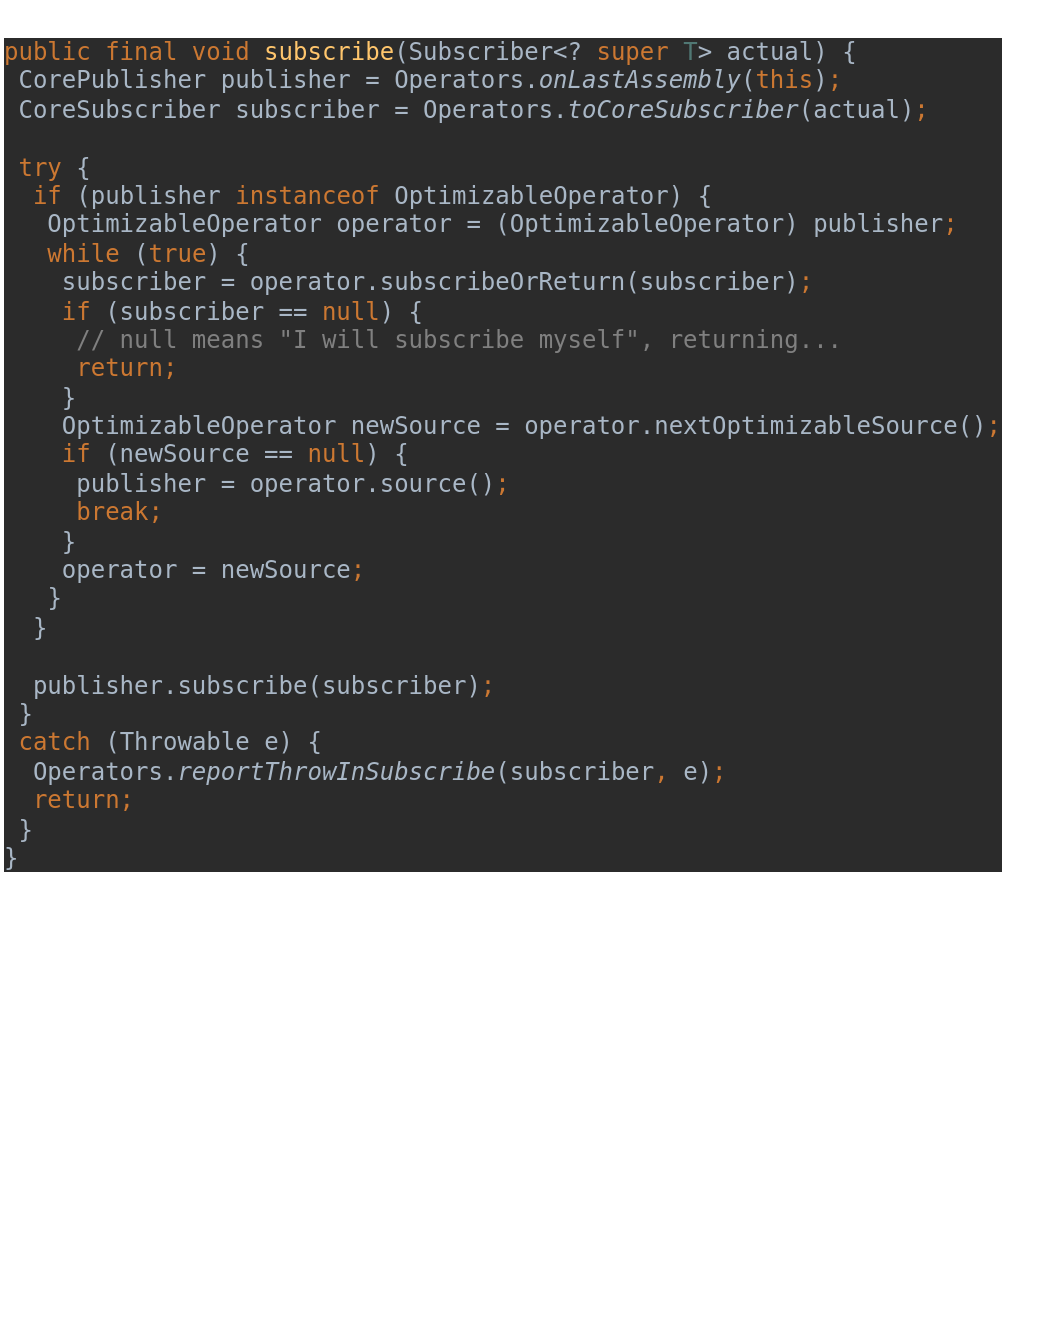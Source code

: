 <mxfile version="14.4.9" type="github">
  <diagram id="cBVS3EAAvKyXNBBs6_dT" name="Page-1">
    <mxGraphModel dx="599" dy="700" grid="1" gridSize="10" guides="1" tooltips="1" connect="1" arrows="1" fold="1" page="1" pageScale="1" pageWidth="850" pageHeight="1100" math="0" shadow="0">
      <root>
        <mxCell id="0" />
        <mxCell id="1" parent="0" />
        <mxCell id="tRnzTcPrwXnXobdImTXJ-1" value="&lt;pre style=&quot;font-style: normal ; font-weight: normal ; letter-spacing: normal ; text-indent: 0px ; text-transform: none ; word-spacing: 0px ; text-decoration: none ; background-color: rgb(43 , 43 , 43) ; color: rgb(169 , 183 , 198) ; font-family: &amp;quot;jetbrains mono&amp;quot; , monospace&quot;&gt;&lt;span style=&quot;color: rgb(204 , 120 , 50)&quot;&gt;public final void &lt;/span&gt;&lt;span style=&quot;color: rgb(255 , 198 , 109)&quot;&gt;subscribe&lt;/span&gt;(Subscriber&amp;lt;? &lt;span style=&quot;color: rgb(204 , 120 , 50)&quot;&gt;super &lt;/span&gt;&lt;span style=&quot;color: rgb(80 , 120 , 116)&quot;&gt;T&lt;/span&gt;&amp;gt; actual) {&lt;br&gt; CorePublisher publisher = Operators.&lt;span style=&quot;font-style: italic&quot;&gt;onLastAssembly&lt;/span&gt;(&lt;span style=&quot;color: rgb(204 , 120 , 50)&quot;&gt;this&lt;/span&gt;)&lt;span style=&quot;color: rgb(204 , 120 , 50)&quot;&gt;;&lt;br&gt;&lt;/span&gt;&lt;span style=&quot;color: rgb(204 , 120 , 50)&quot;&gt; &lt;/span&gt;CoreSubscriber subscriber = Operators.&lt;span style=&quot;font-style: italic&quot;&gt;toCoreSubscriber&lt;/span&gt;(actual)&lt;span style=&quot;color: rgb(204 , 120 , 50)&quot;&gt;;&lt;br&gt;&lt;/span&gt;&lt;span style=&quot;color: rgb(204 , 120 , 50)&quot;&gt;&lt;br&gt;&lt;/span&gt;&lt;span style=&quot;color: rgb(204 , 120 , 50)&quot;&gt; try &lt;/span&gt;{&lt;br&gt;  &lt;span style=&quot;color: rgb(204 , 120 , 50)&quot;&gt;if &lt;/span&gt;(publisher &lt;span style=&quot;color: rgb(204 , 120 , 50)&quot;&gt;instanceof &lt;/span&gt;OptimizableOperator) {&lt;br&gt;   OptimizableOperator operator = (OptimizableOperator) publisher&lt;span style=&quot;color: rgb(204 , 120 , 50)&quot;&gt;;&lt;br&gt;&lt;/span&gt;&lt;span style=&quot;color: rgb(204 , 120 , 50)&quot;&gt;   while &lt;/span&gt;(&lt;span style=&quot;color: rgb(204 , 120 , 50)&quot;&gt;true&lt;/span&gt;) {&lt;br&gt;    subscriber = operator.subscribeOrReturn(subscriber)&lt;span style=&quot;color: rgb(204 , 120 , 50)&quot;&gt;;&lt;br&gt;&lt;/span&gt;&lt;span style=&quot;color: rgb(204 , 120 , 50)&quot;&gt;    if &lt;/span&gt;(subscriber == &lt;span style=&quot;color: rgb(204 , 120 , 50)&quot;&gt;null&lt;/span&gt;) {&lt;br&gt;     &lt;span style=&quot;color: rgb(128 , 128 , 128)&quot;&gt;// null means &quot;I will subscribe myself&quot;, returning...&lt;br&gt;&lt;/span&gt;&lt;span style=&quot;color: rgb(128 , 128 , 128)&quot;&gt;     &lt;/span&gt;&lt;span style=&quot;color: rgb(204 , 120 , 50)&quot;&gt;return;&lt;br&gt;&lt;/span&gt;&lt;span style=&quot;color: rgb(204 , 120 , 50)&quot;&gt;    &lt;/span&gt;}&lt;br&gt;    OptimizableOperator newSource = operator.nextOptimizableSource()&lt;span style=&quot;color: rgb(204 , 120 , 50)&quot;&gt;;&lt;br&gt;&lt;/span&gt;&lt;span style=&quot;color: rgb(204 , 120 , 50)&quot;&gt;    if &lt;/span&gt;(newSource == &lt;span style=&quot;color: rgb(204 , 120 , 50)&quot;&gt;null&lt;/span&gt;) {&lt;br&gt;     publisher = operator.source()&lt;span style=&quot;color: rgb(204 , 120 , 50)&quot;&gt;;&lt;br&gt;&lt;/span&gt;&lt;span style=&quot;color: rgb(204 , 120 , 50)&quot;&gt;     break;&lt;br&gt;&lt;/span&gt;&lt;span style=&quot;color: rgb(204 , 120 , 50)&quot;&gt;    &lt;/span&gt;}&lt;br&gt;    operator = newSource&lt;span style=&quot;color: rgb(204 , 120 , 50)&quot;&gt;;&lt;br&gt;&lt;/span&gt;&lt;span style=&quot;color: rgb(204 , 120 , 50)&quot;&gt;   &lt;/span&gt;}&lt;br&gt;  }&lt;br&gt;&lt;br&gt;  publisher.subscribe(subscriber)&lt;span style=&quot;color: rgb(204 , 120 , 50)&quot;&gt;;&lt;br&gt;&lt;/span&gt;&lt;span style=&quot;color: rgb(204 , 120 , 50)&quot;&gt; &lt;/span&gt;}&lt;br&gt; &lt;span style=&quot;color: rgb(204 , 120 , 50)&quot;&gt;catch &lt;/span&gt;(Throwable e) {&lt;br&gt;  Operators.&lt;span style=&quot;font-style: italic&quot;&gt;reportThrowInSubscribe&lt;/span&gt;(subscriber&lt;span style=&quot;color: rgb(204 , 120 , 50)&quot;&gt;, &lt;/span&gt;e)&lt;span style=&quot;color: rgb(204 , 120 , 50)&quot;&gt;;&lt;br&gt;&lt;/span&gt;&lt;span style=&quot;color: rgb(204 , 120 , 50)&quot;&gt;  return;&lt;br&gt;&lt;/span&gt;&lt;span style=&quot;color: rgb(204 , 120 , 50)&quot;&gt; &lt;/span&gt;}&lt;br&gt;}&lt;/pre&gt;" style="text;whiteSpace=wrap;html=1;" vertex="1" parent="1">
          <mxGeometry x="190" y="170" width="520" height="450" as="geometry" />
        </mxCell>
        <mxCell id="tRnzTcPrwXnXobdImTXJ-10" value="" style="shape=image;html=1;verticalAlign=top;verticalLabelPosition=bottom;labelBackgroundColor=#ffffff;imageAspect=0;aspect=fixed;image=https://cdn3.iconfinder.com/data/icons/letters-and-numbers-1/32/number_2_green-128.png;fontSize=14;fontColor=#FF3333;" vertex="1" parent="1">
          <mxGeometry x="660" y="220" width="18" height="18" as="geometry" />
        </mxCell>
        <mxCell id="tRnzTcPrwXnXobdImTXJ-11" value="" style="shape=image;html=1;verticalAlign=top;verticalLabelPosition=bottom;labelBackgroundColor=#ffffff;imageAspect=0;aspect=fixed;image=https://cdn3.iconfinder.com/data/icons/letters-and-numbers-1/32/number_1_green-128.png;fontSize=14;fontColor=#FF3333;" vertex="1" parent="1">
          <mxGeometry x="610" y="200" width="20" height="20" as="geometry" />
        </mxCell>
        <mxCell id="tRnzTcPrwXnXobdImTXJ-14" value="" style="shape=image;html=1;verticalAlign=top;verticalLabelPosition=bottom;labelBackgroundColor=#ffffff;imageAspect=0;aspect=fixed;image=https://cdn3.iconfinder.com/data/icons/letters-and-numbers-1/32/number_4_green-128.png;fontSize=14;fontColor=#FF3333;" vertex="1" parent="1">
          <mxGeometry x="678" y="368" width="18" height="18" as="geometry" />
        </mxCell>
        <mxCell id="tRnzTcPrwXnXobdImTXJ-15" value="" style="shape=image;html=1;verticalAlign=top;verticalLabelPosition=bottom;labelBackgroundColor=#ffffff;imageAspect=0;aspect=fixed;image=https://cdn3.iconfinder.com/data/icons/letters-and-numbers-1/32/number_3_green-128.png;fontSize=14;fontColor=#FF3333;" vertex="1" parent="1">
          <mxGeometry x="590" y="300" width="18" height="18" as="geometry" />
        </mxCell>
        <mxCell id="tRnzTcPrwXnXobdImTXJ-17" value="" style="shape=image;html=1;verticalAlign=top;verticalLabelPosition=bottom;labelBackgroundColor=#ffffff;imageAspect=0;aspect=fixed;image=https://cdn3.iconfinder.com/data/icons/letters-and-numbers-1/32/number_5_green-128.png;fontSize=14;fontColor=#FF3333;" vertex="1" parent="1">
          <mxGeometry x="441" y="400" width="18" height="18" as="geometry" />
        </mxCell>
        <mxCell id="tRnzTcPrwXnXobdImTXJ-18" value="" style="shape=image;html=1;verticalAlign=top;verticalLabelPosition=bottom;labelBackgroundColor=#ffffff;imageAspect=0;aspect=fixed;image=https://cdn3.iconfinder.com/data/icons/letters-and-numbers-1/32/number_6_green-128.png;fontSize=14;fontColor=#FF3333;" vertex="1" parent="1">
          <mxGeometry x="441" y="490" width="18" height="18" as="geometry" />
        </mxCell>
        <mxCell id="tRnzTcPrwXnXobdImTXJ-20" value="" style="shape=image;html=1;verticalAlign=top;verticalLabelPosition=bottom;labelBackgroundColor=#ffffff;imageAspect=0;aspect=fixed;image=https://cdn3.iconfinder.com/data/icons/letters-and-numbers-1/32/number_1_green-128.png;fontSize=14;fontColor=#FF3333;" vertex="1" parent="1">
          <mxGeometry x="200" y="610" width="20" height="20" as="geometry" />
        </mxCell>
        <mxCell id="tRnzTcPrwXnXobdImTXJ-22" value="" style="shape=image;html=1;verticalAlign=top;verticalLabelPosition=bottom;labelBackgroundColor=#ffffff;imageAspect=0;aspect=fixed;image=https://cdn3.iconfinder.com/data/icons/letters-and-numbers-1/32/number_2_green-128.png;fontSize=14;fontColor=#FF3333;" vertex="1" parent="1">
          <mxGeometry x="202" y="650" width="18" height="18" as="geometry" />
        </mxCell>
        <mxCell id="tRnzTcPrwXnXobdImTXJ-23" value="" style="shape=image;html=1;verticalAlign=top;verticalLabelPosition=bottom;labelBackgroundColor=#ffffff;imageAspect=0;aspect=fixed;image=https://cdn3.iconfinder.com/data/icons/letters-and-numbers-1/32/number_3_green-128.png;fontSize=14;fontColor=#FF3333;" vertex="1" parent="1">
          <mxGeometry x="201" y="690" width="18" height="18" as="geometry" />
        </mxCell>
        <mxCell id="tRnzTcPrwXnXobdImTXJ-24" value="" style="shape=image;html=1;verticalAlign=top;verticalLabelPosition=bottom;labelBackgroundColor=#ffffff;imageAspect=0;aspect=fixed;image=https://cdn3.iconfinder.com/data/icons/letters-and-numbers-1/32/number_4_green-128.png;fontSize=14;fontColor=#FF3333;" vertex="1" parent="1">
          <mxGeometry x="200" y="730" width="18" height="18" as="geometry" />
        </mxCell>
        <mxCell id="tRnzTcPrwXnXobdImTXJ-25" value="" style="shape=image;html=1;verticalAlign=top;verticalLabelPosition=bottom;labelBackgroundColor=#ffffff;imageAspect=0;aspect=fixed;image=https://cdn3.iconfinder.com/data/icons/letters-and-numbers-1/32/number_5_green-128.png;fontSize=14;fontColor=#FF3333;" vertex="1" parent="1">
          <mxGeometry x="200" y="770" width="18" height="18" as="geometry" />
        </mxCell>
        <mxCell id="tRnzTcPrwXnXobdImTXJ-26" value="" style="shape=image;html=1;verticalAlign=top;verticalLabelPosition=bottom;labelBackgroundColor=#ffffff;imageAspect=0;aspect=fixed;image=https://cdn3.iconfinder.com/data/icons/letters-and-numbers-1/32/number_6_green-128.png;fontSize=14;fontColor=#FF3333;" vertex="1" parent="1">
          <mxGeometry x="200" y="810" width="18" height="18" as="geometry" />
        </mxCell>
      </root>
    </mxGraphModel>
  </diagram>
</mxfile>

